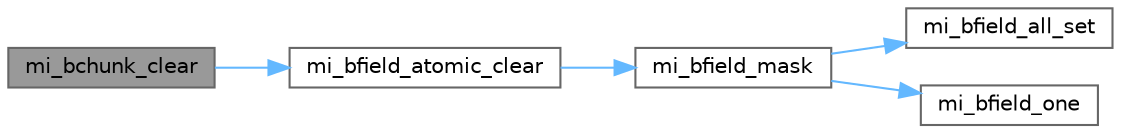 digraph "mi_bchunk_clear"
{
 // LATEX_PDF_SIZE
  bgcolor="transparent";
  edge [fontname=Helvetica,fontsize=10,labelfontname=Helvetica,labelfontsize=10];
  node [fontname=Helvetica,fontsize=10,shape=box,height=0.2,width=0.4];
  rankdir="LR";
  Node1 [id="Node000001",label="mi_bchunk_clear",height=0.2,width=0.4,color="gray40", fillcolor="grey60", style="filled", fontcolor="black",tooltip=" "];
  Node1 -> Node2 [id="edge5_Node000001_Node000002",color="steelblue1",style="solid",tooltip=" "];
  Node2 [id="Node000002",label="mi_bfield_atomic_clear",height=0.2,width=0.4,color="grey40", fillcolor="white", style="filled",URL="$bitmap_8c.html#a19352c87837362ef0ffc2f00152ca428",tooltip=" "];
  Node2 -> Node3 [id="edge6_Node000002_Node000003",color="steelblue1",style="solid",tooltip=" "];
  Node3 [id="Node000003",label="mi_bfield_mask",height=0.2,width=0.4,color="grey40", fillcolor="white", style="filled",URL="$bitmap_8c.html#aa4d08980dc8daf4bb8b950a4d4a687ef",tooltip=" "];
  Node3 -> Node4 [id="edge7_Node000003_Node000004",color="steelblue1",style="solid",tooltip=" "];
  Node4 [id="Node000004",label="mi_bfield_all_set",height=0.2,width=0.4,color="grey40", fillcolor="white", style="filled",URL="$bitmap_8c.html#a68733ed030dc38eabe23102bf17fa86d",tooltip=" "];
  Node3 -> Node5 [id="edge8_Node000003_Node000005",color="steelblue1",style="solid",tooltip=" "];
  Node5 [id="Node000005",label="mi_bfield_one",height=0.2,width=0.4,color="grey40", fillcolor="white", style="filled",URL="$bitmap_8c.html#a8e898496b41e387ca00e77eff2cc364d",tooltip=" "];
}
